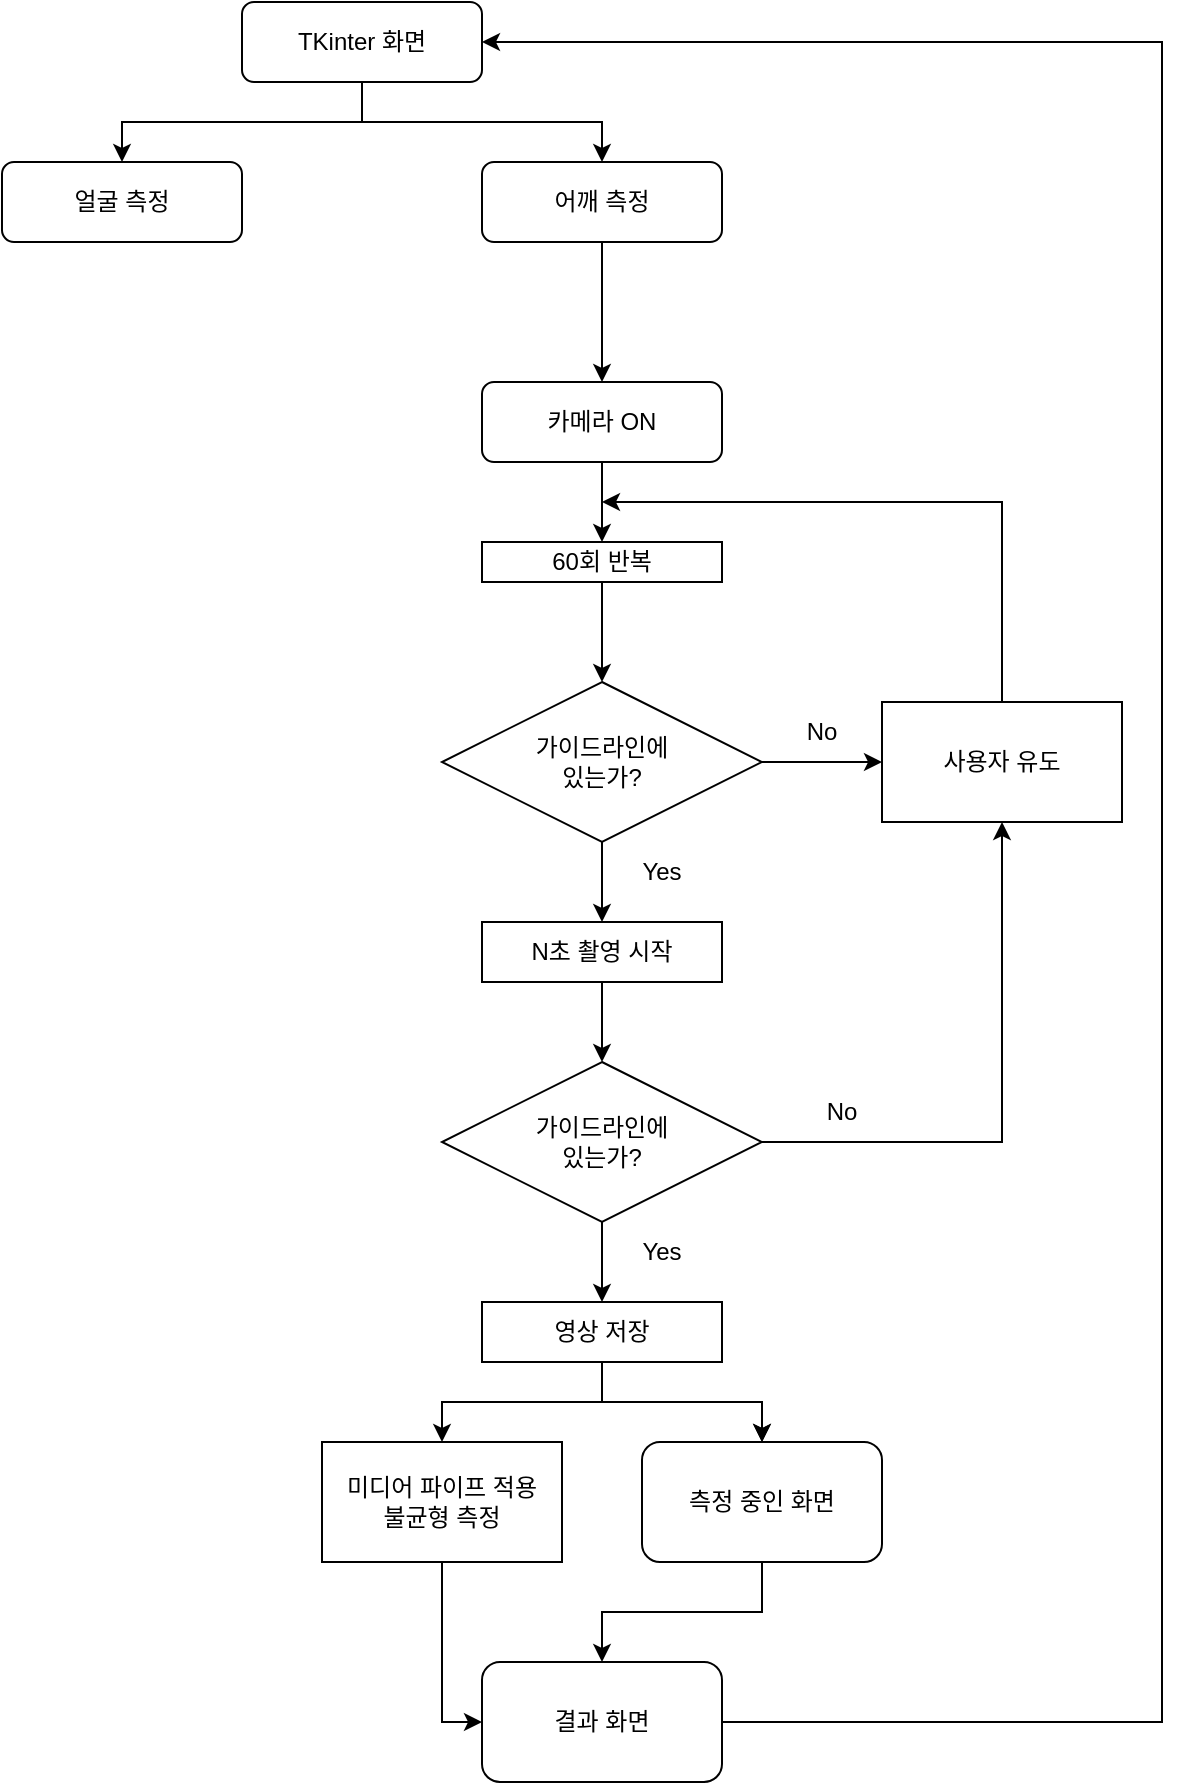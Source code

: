 <mxfile version="21.3.8" type="github">
  <diagram id="C5RBs43oDa-KdzZeNtuy" name="Page-1">
    <mxGraphModel dx="660" dy="1055" grid="1" gridSize="10" guides="1" tooltips="1" connect="1" arrows="1" fold="1" page="1" pageScale="1" pageWidth="827" pageHeight="1169" math="0" shadow="0">
      <root>
        <mxCell id="WIyWlLk6GJQsqaUBKTNV-0" />
        <mxCell id="WIyWlLk6GJQsqaUBKTNV-1" parent="WIyWlLk6GJQsqaUBKTNV-0" />
        <mxCell id="anHEm9FxHo_ls97_bLTY-0" value="" style="edgeStyle=orthogonalEdgeStyle;rounded=0;orthogonalLoop=1;jettySize=auto;html=1;" parent="WIyWlLk6GJQsqaUBKTNV-1" source="anHEm9FxHo_ls97_bLTY-2" target="anHEm9FxHo_ls97_bLTY-4" edge="1">
          <mxGeometry relative="1" as="geometry" />
        </mxCell>
        <mxCell id="anHEm9FxHo_ls97_bLTY-1" value="" style="edgeStyle=orthogonalEdgeStyle;rounded=0;orthogonalLoop=1;jettySize=auto;html=1;" parent="WIyWlLk6GJQsqaUBKTNV-1" source="anHEm9FxHo_ls97_bLTY-2" target="anHEm9FxHo_ls97_bLTY-5" edge="1">
          <mxGeometry relative="1" as="geometry" />
        </mxCell>
        <mxCell id="anHEm9FxHo_ls97_bLTY-2" value="TKinter 화면" style="rounded=1;whiteSpace=wrap;html=1;fontSize=12;glass=0;strokeWidth=1;shadow=0;" parent="WIyWlLk6GJQsqaUBKTNV-1" vertex="1">
          <mxGeometry x="340" y="140" width="120" height="40" as="geometry" />
        </mxCell>
        <mxCell id="anHEm9FxHo_ls97_bLTY-3" value="" style="edgeStyle=orthogonalEdgeStyle;rounded=0;orthogonalLoop=1;jettySize=auto;html=1;" parent="WIyWlLk6GJQsqaUBKTNV-1" source="anHEm9FxHo_ls97_bLTY-4" target="anHEm9FxHo_ls97_bLTY-7" edge="1">
          <mxGeometry relative="1" as="geometry" />
        </mxCell>
        <mxCell id="anHEm9FxHo_ls97_bLTY-4" value="어깨 측정" style="rounded=1;whiteSpace=wrap;html=1;fontSize=12;glass=0;strokeWidth=1;shadow=0;" parent="WIyWlLk6GJQsqaUBKTNV-1" vertex="1">
          <mxGeometry x="460" y="220" width="120" height="40" as="geometry" />
        </mxCell>
        <mxCell id="anHEm9FxHo_ls97_bLTY-5" value="얼굴 측정" style="rounded=1;whiteSpace=wrap;html=1;fontSize=12;glass=0;strokeWidth=1;shadow=0;" parent="WIyWlLk6GJQsqaUBKTNV-1" vertex="1">
          <mxGeometry x="220" y="220" width="120" height="40" as="geometry" />
        </mxCell>
        <mxCell id="anHEm9FxHo_ls97_bLTY-6" value="" style="edgeStyle=orthogonalEdgeStyle;rounded=0;orthogonalLoop=1;jettySize=auto;html=1;" parent="WIyWlLk6GJQsqaUBKTNV-1" source="anHEm9FxHo_ls97_bLTY-7" edge="1">
          <mxGeometry relative="1" as="geometry">
            <mxPoint x="520" y="410" as="targetPoint" />
          </mxGeometry>
        </mxCell>
        <mxCell id="anHEm9FxHo_ls97_bLTY-7" value="카메라 ON" style="rounded=1;whiteSpace=wrap;html=1;fontSize=12;glass=0;strokeWidth=1;shadow=0;" parent="WIyWlLk6GJQsqaUBKTNV-1" vertex="1">
          <mxGeometry x="460" y="330" width="120" height="40" as="geometry" />
        </mxCell>
        <mxCell id="anHEm9FxHo_ls97_bLTY-9" value="" style="edgeStyle=orthogonalEdgeStyle;rounded=0;orthogonalLoop=1;jettySize=auto;html=1;" parent="WIyWlLk6GJQsqaUBKTNV-1" source="anHEm9FxHo_ls97_bLTY-10" target="anHEm9FxHo_ls97_bLTY-15" edge="1">
          <mxGeometry relative="1" as="geometry" />
        </mxCell>
        <mxCell id="B2-KukMDTMVebYspl1bN-4" value="" style="edgeStyle=orthogonalEdgeStyle;rounded=0;orthogonalLoop=1;jettySize=auto;html=1;" edge="1" parent="WIyWlLk6GJQsqaUBKTNV-1" source="anHEm9FxHo_ls97_bLTY-10" target="B2-KukMDTMVebYspl1bN-3">
          <mxGeometry relative="1" as="geometry" />
        </mxCell>
        <mxCell id="anHEm9FxHo_ls97_bLTY-10" value="가이드라인에&lt;br&gt;있는가?" style="rhombus;whiteSpace=wrap;html=1;" parent="WIyWlLk6GJQsqaUBKTNV-1" vertex="1">
          <mxGeometry x="440" y="480" width="160" height="80" as="geometry" />
        </mxCell>
        <mxCell id="B2-KukMDTMVebYspl1bN-1" value="" style="edgeStyle=orthogonalEdgeStyle;rounded=0;orthogonalLoop=1;jettySize=auto;html=1;" edge="1" parent="WIyWlLk6GJQsqaUBKTNV-1" source="anHEm9FxHo_ls97_bLTY-11" target="anHEm9FxHo_ls97_bLTY-10">
          <mxGeometry relative="1" as="geometry" />
        </mxCell>
        <mxCell id="anHEm9FxHo_ls97_bLTY-11" value="60회 반복" style="whiteSpace=wrap;html=1;" parent="WIyWlLk6GJQsqaUBKTNV-1" vertex="1">
          <mxGeometry x="460" y="410" width="120" height="20" as="geometry" />
        </mxCell>
        <mxCell id="anHEm9FxHo_ls97_bLTY-12" value="No" style="text;strokeColor=none;align=center;fillColor=none;html=1;verticalAlign=middle;whiteSpace=wrap;rounded=0;" parent="WIyWlLk6GJQsqaUBKTNV-1" vertex="1">
          <mxGeometry x="600" y="490" width="60" height="30" as="geometry" />
        </mxCell>
        <mxCell id="anHEm9FxHo_ls97_bLTY-13" value="Yes" style="text;strokeColor=none;align=center;fillColor=none;html=1;verticalAlign=middle;whiteSpace=wrap;rounded=0;" parent="WIyWlLk6GJQsqaUBKTNV-1" vertex="1">
          <mxGeometry x="520" y="560" width="60" height="30" as="geometry" />
        </mxCell>
        <mxCell id="B2-KukMDTMVebYspl1bN-2" style="edgeStyle=orthogonalEdgeStyle;rounded=0;orthogonalLoop=1;jettySize=auto;html=1;" edge="1" parent="WIyWlLk6GJQsqaUBKTNV-1" source="anHEm9FxHo_ls97_bLTY-15">
          <mxGeometry relative="1" as="geometry">
            <mxPoint x="520" y="390" as="targetPoint" />
            <Array as="points">
              <mxPoint x="720" y="390" />
              <mxPoint x="520" y="390" />
            </Array>
          </mxGeometry>
        </mxCell>
        <mxCell id="anHEm9FxHo_ls97_bLTY-15" value="사용자 유도" style="whiteSpace=wrap;html=1;" parent="WIyWlLk6GJQsqaUBKTNV-1" vertex="1">
          <mxGeometry x="660" y="490" width="120" height="60" as="geometry" />
        </mxCell>
        <mxCell id="B2-KukMDTMVebYspl1bN-7" style="edgeStyle=orthogonalEdgeStyle;rounded=0;orthogonalLoop=1;jettySize=auto;html=1;entryX=0.5;entryY=0;entryDx=0;entryDy=0;" edge="1" parent="WIyWlLk6GJQsqaUBKTNV-1" source="B2-KukMDTMVebYspl1bN-3" target="B2-KukMDTMVebYspl1bN-6">
          <mxGeometry relative="1" as="geometry" />
        </mxCell>
        <mxCell id="B2-KukMDTMVebYspl1bN-3" value="N초 촬영 시작" style="whiteSpace=wrap;html=1;" vertex="1" parent="WIyWlLk6GJQsqaUBKTNV-1">
          <mxGeometry x="460" y="600" width="120" height="30" as="geometry" />
        </mxCell>
        <mxCell id="B2-KukMDTMVebYspl1bN-11" style="edgeStyle=orthogonalEdgeStyle;rounded=0;orthogonalLoop=1;jettySize=auto;html=1;entryX=0.5;entryY=1;entryDx=0;entryDy=0;" edge="1" parent="WIyWlLk6GJQsqaUBKTNV-1" source="B2-KukMDTMVebYspl1bN-6" target="anHEm9FxHo_ls97_bLTY-15">
          <mxGeometry relative="1" as="geometry">
            <mxPoint x="660" y="710" as="targetPoint" />
          </mxGeometry>
        </mxCell>
        <mxCell id="B2-KukMDTMVebYspl1bN-15" value="" style="edgeStyle=orthogonalEdgeStyle;rounded=0;orthogonalLoop=1;jettySize=auto;html=1;" edge="1" parent="WIyWlLk6GJQsqaUBKTNV-1" source="B2-KukMDTMVebYspl1bN-6" target="B2-KukMDTMVebYspl1bN-14">
          <mxGeometry relative="1" as="geometry" />
        </mxCell>
        <mxCell id="B2-KukMDTMVebYspl1bN-6" value="가이드라인에&lt;br&gt;있는가?" style="rhombus;whiteSpace=wrap;html=1;" vertex="1" parent="WIyWlLk6GJQsqaUBKTNV-1">
          <mxGeometry x="440" y="670" width="160" height="80" as="geometry" />
        </mxCell>
        <mxCell id="B2-KukMDTMVebYspl1bN-19" value="" style="edgeStyle=orthogonalEdgeStyle;rounded=0;orthogonalLoop=1;jettySize=auto;html=1;" edge="1" parent="WIyWlLk6GJQsqaUBKTNV-1" source="B2-KukMDTMVebYspl1bN-14" target="B2-KukMDTMVebYspl1bN-18">
          <mxGeometry relative="1" as="geometry" />
        </mxCell>
        <mxCell id="B2-KukMDTMVebYspl1bN-26" value="" style="edgeStyle=orthogonalEdgeStyle;rounded=0;orthogonalLoop=1;jettySize=auto;html=1;" edge="1" parent="WIyWlLk6GJQsqaUBKTNV-1" source="B2-KukMDTMVebYspl1bN-14" target="B2-KukMDTMVebYspl1bN-18">
          <mxGeometry relative="1" as="geometry" />
        </mxCell>
        <mxCell id="B2-KukMDTMVebYspl1bN-28" style="edgeStyle=orthogonalEdgeStyle;rounded=0;orthogonalLoop=1;jettySize=auto;html=1;entryX=0.5;entryY=0;entryDx=0;entryDy=0;" edge="1" parent="WIyWlLk6GJQsqaUBKTNV-1" source="B2-KukMDTMVebYspl1bN-14" target="B2-KukMDTMVebYspl1bN-27">
          <mxGeometry relative="1" as="geometry" />
        </mxCell>
        <mxCell id="B2-KukMDTMVebYspl1bN-14" value="영상 저장" style="whiteSpace=wrap;html=1;" vertex="1" parent="WIyWlLk6GJQsqaUBKTNV-1">
          <mxGeometry x="460" y="790" width="120" height="30" as="geometry" />
        </mxCell>
        <mxCell id="B2-KukMDTMVebYspl1bN-31" style="edgeStyle=orthogonalEdgeStyle;rounded=0;orthogonalLoop=1;jettySize=auto;html=1;entryX=0.5;entryY=0;entryDx=0;entryDy=0;" edge="1" parent="WIyWlLk6GJQsqaUBKTNV-1" source="B2-KukMDTMVebYspl1bN-18" target="B2-KukMDTMVebYspl1bN-30">
          <mxGeometry relative="1" as="geometry" />
        </mxCell>
        <mxCell id="B2-KukMDTMVebYspl1bN-18" value="측정 중인 화면" style="rounded=1;whiteSpace=wrap;html=1;" vertex="1" parent="WIyWlLk6GJQsqaUBKTNV-1">
          <mxGeometry x="540" y="860" width="120" height="60" as="geometry" />
        </mxCell>
        <mxCell id="B2-KukMDTMVebYspl1bN-24" value="No" style="text;strokeColor=none;align=center;fillColor=none;html=1;verticalAlign=middle;whiteSpace=wrap;rounded=0;" vertex="1" parent="WIyWlLk6GJQsqaUBKTNV-1">
          <mxGeometry x="610" y="680" width="60" height="30" as="geometry" />
        </mxCell>
        <mxCell id="B2-KukMDTMVebYspl1bN-25" value="Yes" style="text;strokeColor=none;align=center;fillColor=none;html=1;verticalAlign=middle;whiteSpace=wrap;rounded=0;" vertex="1" parent="WIyWlLk6GJQsqaUBKTNV-1">
          <mxGeometry x="520" y="750" width="60" height="30" as="geometry" />
        </mxCell>
        <mxCell id="B2-KukMDTMVebYspl1bN-32" style="edgeStyle=orthogonalEdgeStyle;rounded=0;orthogonalLoop=1;jettySize=auto;html=1;entryX=0;entryY=0.5;entryDx=0;entryDy=0;" edge="1" parent="WIyWlLk6GJQsqaUBKTNV-1" source="B2-KukMDTMVebYspl1bN-27" target="B2-KukMDTMVebYspl1bN-30">
          <mxGeometry relative="1" as="geometry">
            <mxPoint x="440.0" y="1010" as="targetPoint" />
            <Array as="points">
              <mxPoint x="440" y="1000" />
            </Array>
          </mxGeometry>
        </mxCell>
        <mxCell id="B2-KukMDTMVebYspl1bN-27" value="미디어 파이프 적용&lt;br&gt;불균형 측정" style="rounded=0;whiteSpace=wrap;html=1;" vertex="1" parent="WIyWlLk6GJQsqaUBKTNV-1">
          <mxGeometry x="380" y="860" width="120" height="60" as="geometry" />
        </mxCell>
        <mxCell id="B2-KukMDTMVebYspl1bN-33" style="edgeStyle=orthogonalEdgeStyle;rounded=0;orthogonalLoop=1;jettySize=auto;html=1;entryX=1;entryY=0.5;entryDx=0;entryDy=0;exitX=0.958;exitY=0.5;exitDx=0;exitDy=0;exitPerimeter=0;" edge="1" parent="WIyWlLk6GJQsqaUBKTNV-1" source="B2-KukMDTMVebYspl1bN-30" target="anHEm9FxHo_ls97_bLTY-2">
          <mxGeometry relative="1" as="geometry">
            <mxPoint x="720" y="1000" as="sourcePoint" />
            <Array as="points">
              <mxPoint x="800" y="1000" />
              <mxPoint x="800" y="160" />
            </Array>
          </mxGeometry>
        </mxCell>
        <mxCell id="B2-KukMDTMVebYspl1bN-30" value="결과 화면" style="rounded=1;whiteSpace=wrap;html=1;" vertex="1" parent="WIyWlLk6GJQsqaUBKTNV-1">
          <mxGeometry x="460" y="970" width="120" height="60" as="geometry" />
        </mxCell>
      </root>
    </mxGraphModel>
  </diagram>
</mxfile>
